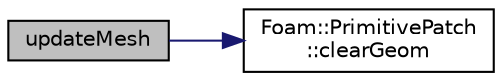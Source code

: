 digraph "updateMesh"
{
  bgcolor="transparent";
  edge [fontname="Helvetica",fontsize="10",labelfontname="Helvetica",labelfontsize="10"];
  node [fontname="Helvetica",fontsize="10",shape=record];
  rankdir="LR";
  Node186 [label="updateMesh",height=0.2,width=0.4,color="black", fillcolor="grey75", style="filled", fontcolor="black"];
  Node186 -> Node187 [color="midnightblue",fontsize="10",style="solid",fontname="Helvetica"];
  Node187 [label="Foam::PrimitivePatch\l::clearGeom",height=0.2,width=0.4,color="black",URL="$a28693.html#a499a7f858dc495c47b618e168fec6372"];
}
